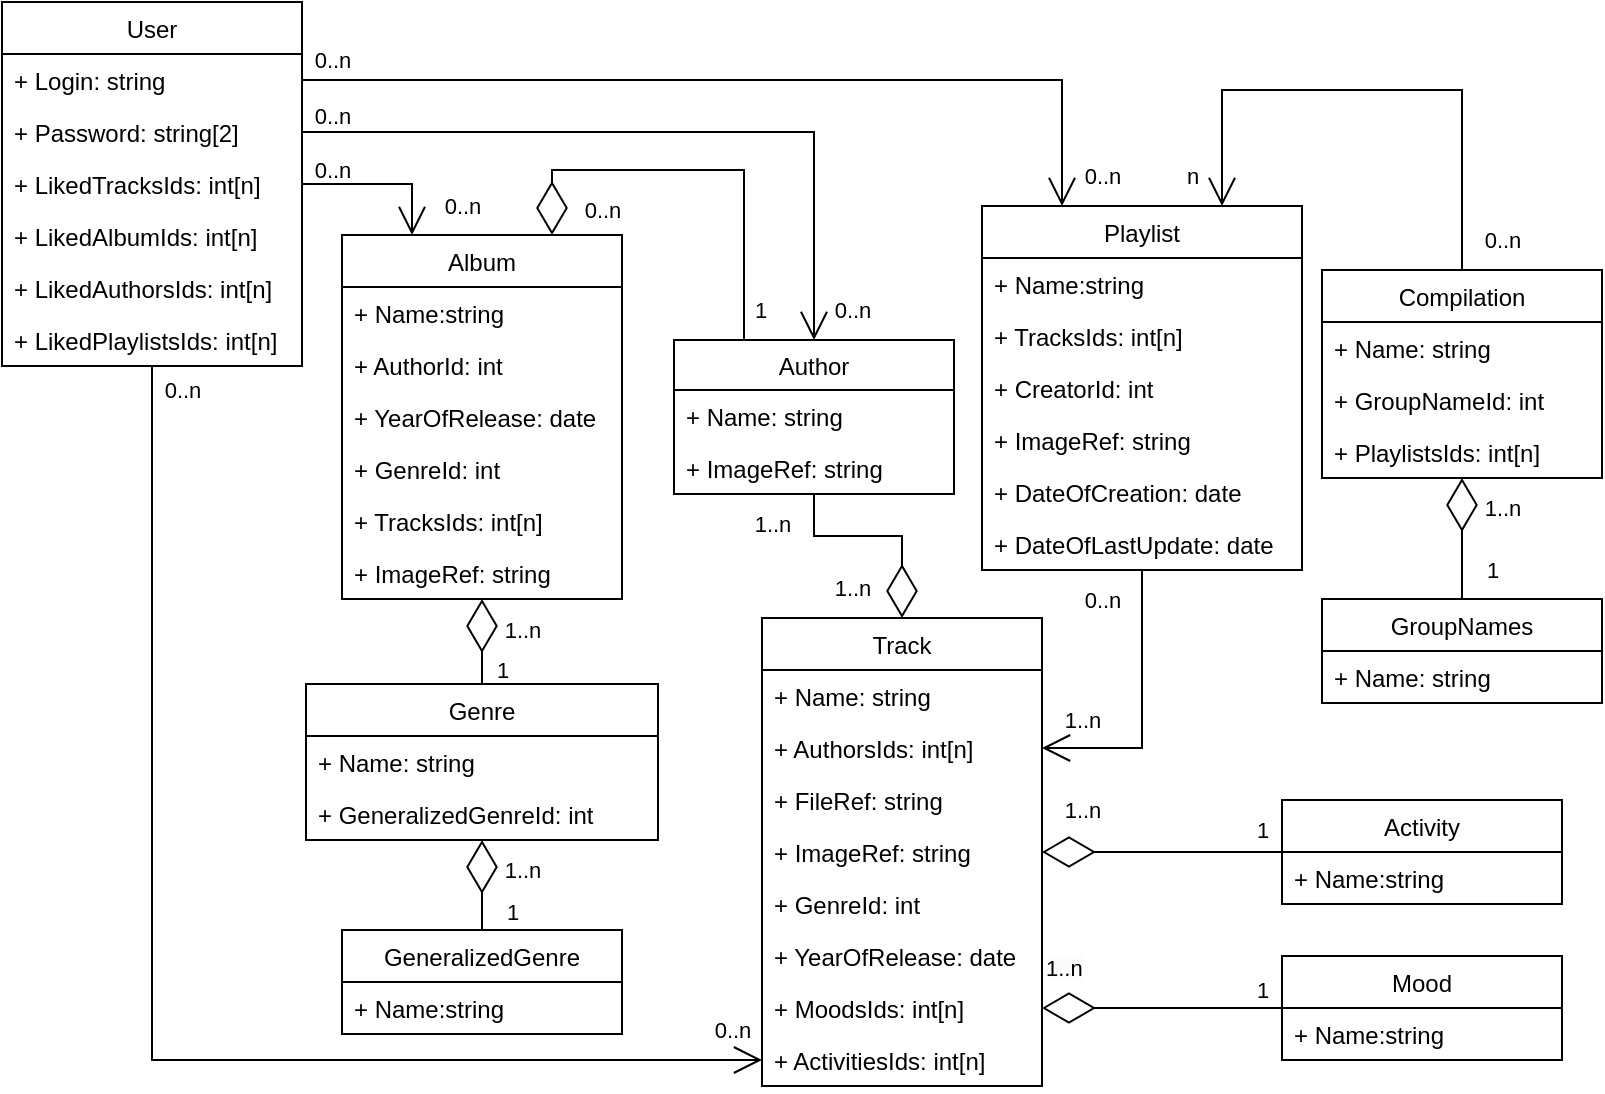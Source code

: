 <mxfile version="20.8.20" type="device"><diagram id="C5RBs43oDa-KdzZeNtuy" name="Page-1"><mxGraphModel dx="961" dy="544" grid="1" gridSize="10" guides="1" tooltips="1" connect="1" arrows="1" fold="1" page="1" pageScale="1" pageWidth="827" pageHeight="1169" math="0" shadow="0"><root><mxCell id="WIyWlLk6GJQsqaUBKTNV-0"/><mxCell id="WIyWlLk6GJQsqaUBKTNV-1" parent="WIyWlLk6GJQsqaUBKTNV-0"/><mxCell id="81Pw0RJ4o3odB0988i4h-86" style="edgeStyle=orthogonalEdgeStyle;shape=connector;rounded=0;orthogonalLoop=1;jettySize=auto;html=1;labelBackgroundColor=default;strokeColor=default;fontFamily=Helvetica;fontSize=11;fontColor=default;endArrow=open;endFill=1;endSize=12;entryX=0;entryY=0.5;entryDx=0;entryDy=0;" edge="1" parent="WIyWlLk6GJQsqaUBKTNV-1" source="81Pw0RJ4o3odB0988i4h-0" target="81Pw0RJ4o3odB0988i4h-45"><mxGeometry relative="1" as="geometry"/></mxCell><mxCell id="81Pw0RJ4o3odB0988i4h-0" value="User" style="swimlane;fontStyle=0;childLayout=stackLayout;horizontal=1;startSize=26;fillColor=none;horizontalStack=0;resizeParent=1;resizeParentMax=0;resizeLast=0;collapsible=1;marginBottom=0;" vertex="1" parent="WIyWlLk6GJQsqaUBKTNV-1"><mxGeometry x="20" y="16" width="150" height="182" as="geometry"/></mxCell><mxCell id="81Pw0RJ4o3odB0988i4h-1" value="+ Login: string    " style="text;strokeColor=none;fillColor=none;align=left;verticalAlign=top;spacingLeft=4;spacingRight=4;overflow=hidden;rotatable=0;points=[[0,0.5],[1,0.5]];portConstraint=eastwest;" vertex="1" parent="81Pw0RJ4o3odB0988i4h-0"><mxGeometry y="26" width="150" height="26" as="geometry"/></mxCell><mxCell id="81Pw0RJ4o3odB0988i4h-2" value="+ Password: string[2]" style="text;strokeColor=none;fillColor=none;align=left;verticalAlign=top;spacingLeft=4;spacingRight=4;overflow=hidden;rotatable=0;points=[[0,0.5],[1,0.5]];portConstraint=eastwest;" vertex="1" parent="81Pw0RJ4o3odB0988i4h-0"><mxGeometry y="52" width="150" height="26" as="geometry"/></mxCell><mxCell id="81Pw0RJ4o3odB0988i4h-50" value="+ LikedTracksIds: int[n]" style="text;strokeColor=none;fillColor=none;align=left;verticalAlign=top;spacingLeft=4;spacingRight=4;overflow=hidden;rotatable=0;points=[[0,0.5],[1,0.5]];portConstraint=eastwest;" vertex="1" parent="81Pw0RJ4o3odB0988i4h-0"><mxGeometry y="78" width="150" height="26" as="geometry"/></mxCell><mxCell id="81Pw0RJ4o3odB0988i4h-51" value="+ LikedAlbumIds: int[n]" style="text;strokeColor=none;fillColor=none;align=left;verticalAlign=top;spacingLeft=4;spacingRight=4;overflow=hidden;rotatable=0;points=[[0,0.5],[1,0.5]];portConstraint=eastwest;" vertex="1" parent="81Pw0RJ4o3odB0988i4h-0"><mxGeometry y="104" width="150" height="26" as="geometry"/></mxCell><mxCell id="81Pw0RJ4o3odB0988i4h-52" value="+ LikedAuthorsIds: int[n]" style="text;strokeColor=none;fillColor=none;align=left;verticalAlign=top;spacingLeft=4;spacingRight=4;overflow=hidden;rotatable=0;points=[[0,0.5],[1,0.5]];portConstraint=eastwest;" vertex="1" parent="81Pw0RJ4o3odB0988i4h-0"><mxGeometry y="130" width="150" height="26" as="geometry"/></mxCell><mxCell id="81Pw0RJ4o3odB0988i4h-53" value="+ LikedPlaylistsIds: int[n]" style="text;strokeColor=none;fillColor=none;align=left;verticalAlign=top;spacingLeft=4;spacingRight=4;overflow=hidden;rotatable=0;points=[[0,0.5],[1,0.5]];portConstraint=eastwest;" vertex="1" parent="81Pw0RJ4o3odB0988i4h-0"><mxGeometry y="156" width="150" height="26" as="geometry"/></mxCell><mxCell id="81Pw0RJ4o3odB0988i4h-4" value="Track" style="swimlane;fontStyle=0;childLayout=stackLayout;horizontal=1;startSize=26;fillColor=none;horizontalStack=0;resizeParent=1;resizeParentMax=0;resizeLast=0;collapsible=1;marginBottom=0;" vertex="1" parent="WIyWlLk6GJQsqaUBKTNV-1"><mxGeometry x="400" y="324" width="140" height="234" as="geometry"/></mxCell><mxCell id="81Pw0RJ4o3odB0988i4h-5" value="+ Name: string" style="text;strokeColor=none;fillColor=none;align=left;verticalAlign=top;spacingLeft=4;spacingRight=4;overflow=hidden;rotatable=0;points=[[0,0.5],[1,0.5]];portConstraint=eastwest;" vertex="1" parent="81Pw0RJ4o3odB0988i4h-4"><mxGeometry y="26" width="140" height="26" as="geometry"/></mxCell><mxCell id="81Pw0RJ4o3odB0988i4h-6" value="+ AuthorsIds: int[n] " style="text;strokeColor=none;fillColor=none;align=left;verticalAlign=top;spacingLeft=4;spacingRight=4;overflow=hidden;rotatable=0;points=[[0,0.5],[1,0.5]];portConstraint=eastwest;" vertex="1" parent="81Pw0RJ4o3odB0988i4h-4"><mxGeometry y="52" width="140" height="26" as="geometry"/></mxCell><mxCell id="81Pw0RJ4o3odB0988i4h-7" value="+ FileRef: string" style="text;strokeColor=none;fillColor=none;align=left;verticalAlign=top;spacingLeft=4;spacingRight=4;overflow=hidden;rotatable=0;points=[[0,0.5],[1,0.5]];portConstraint=eastwest;" vertex="1" parent="81Pw0RJ4o3odB0988i4h-4"><mxGeometry y="78" width="140" height="26" as="geometry"/></mxCell><mxCell id="81Pw0RJ4o3odB0988i4h-58" value="+ ImageRef: string" style="text;strokeColor=none;fillColor=none;align=left;verticalAlign=top;spacingLeft=4;spacingRight=4;overflow=hidden;rotatable=0;points=[[0,0.5],[1,0.5]];portConstraint=eastwest;" vertex="1" parent="81Pw0RJ4o3odB0988i4h-4"><mxGeometry y="104" width="140" height="26" as="geometry"/></mxCell><mxCell id="81Pw0RJ4o3odB0988i4h-28" value="+ GenreId: int" style="text;strokeColor=none;fillColor=none;align=left;verticalAlign=top;spacingLeft=4;spacingRight=4;overflow=hidden;rotatable=0;points=[[0,0.5],[1,0.5]];portConstraint=eastwest;" vertex="1" parent="81Pw0RJ4o3odB0988i4h-4"><mxGeometry y="130" width="140" height="26" as="geometry"/></mxCell><mxCell id="81Pw0RJ4o3odB0988i4h-29" value="+ YearOfRelease: date" style="text;strokeColor=none;fillColor=none;align=left;verticalAlign=top;spacingLeft=4;spacingRight=4;overflow=hidden;rotatable=0;points=[[0,0.5],[1,0.5]];portConstraint=eastwest;" vertex="1" parent="81Pw0RJ4o3odB0988i4h-4"><mxGeometry y="156" width="140" height="26" as="geometry"/></mxCell><mxCell id="81Pw0RJ4o3odB0988i4h-44" value="+ MoodsIds: int[n]" style="text;strokeColor=none;fillColor=none;align=left;verticalAlign=top;spacingLeft=4;spacingRight=4;overflow=hidden;rotatable=0;points=[[0,0.5],[1,0.5]];portConstraint=eastwest;" vertex="1" parent="81Pw0RJ4o3odB0988i4h-4"><mxGeometry y="182" width="140" height="26" as="geometry"/></mxCell><mxCell id="81Pw0RJ4o3odB0988i4h-45" value="+ ActivitiesIds: int[n]" style="text;strokeColor=none;fillColor=none;align=left;verticalAlign=top;spacingLeft=4;spacingRight=4;overflow=hidden;rotatable=0;points=[[0,0.5],[1,0.5]];portConstraint=eastwest;" vertex="1" parent="81Pw0RJ4o3odB0988i4h-4"><mxGeometry y="208" width="140" height="26" as="geometry"/></mxCell><mxCell id="81Pw0RJ4o3odB0988i4h-92" style="edgeStyle=orthogonalEdgeStyle;shape=connector;rounded=0;orthogonalLoop=1;jettySize=auto;html=1;entryX=1;entryY=0.5;entryDx=0;entryDy=0;labelBackgroundColor=default;strokeColor=default;fontFamily=Helvetica;fontSize=11;fontColor=default;endArrow=open;endFill=1;endSize=12;" edge="1" parent="WIyWlLk6GJQsqaUBKTNV-1" source="81Pw0RJ4o3odB0988i4h-8" target="81Pw0RJ4o3odB0988i4h-6"><mxGeometry relative="1" as="geometry"/></mxCell><mxCell id="81Pw0RJ4o3odB0988i4h-8" value="Playlist" style="swimlane;fontStyle=0;childLayout=stackLayout;horizontal=1;startSize=26;fillColor=none;horizontalStack=0;resizeParent=1;resizeParentMax=0;resizeLast=0;collapsible=1;marginBottom=0;" vertex="1" parent="WIyWlLk6GJQsqaUBKTNV-1"><mxGeometry x="510" y="118" width="160" height="182" as="geometry"/></mxCell><mxCell id="81Pw0RJ4o3odB0988i4h-9" value="+ Name:string" style="text;strokeColor=none;fillColor=none;align=left;verticalAlign=top;spacingLeft=4;spacingRight=4;overflow=hidden;rotatable=0;points=[[0,0.5],[1,0.5]];portConstraint=eastwest;" vertex="1" parent="81Pw0RJ4o3odB0988i4h-8"><mxGeometry y="26" width="160" height="26" as="geometry"/></mxCell><mxCell id="81Pw0RJ4o3odB0988i4h-13" value="+ TracksIds: int[n]" style="text;strokeColor=none;fillColor=none;align=left;verticalAlign=top;spacingLeft=4;spacingRight=4;overflow=hidden;rotatable=0;points=[[0,0.5],[1,0.5]];portConstraint=eastwest;" vertex="1" parent="81Pw0RJ4o3odB0988i4h-8"><mxGeometry y="52" width="160" height="26" as="geometry"/></mxCell><mxCell id="81Pw0RJ4o3odB0988i4h-10" value="+ CreatorId: int" style="text;strokeColor=none;fillColor=none;align=left;verticalAlign=top;spacingLeft=4;spacingRight=4;overflow=hidden;rotatable=0;points=[[0,0.5],[1,0.5]];portConstraint=eastwest;" vertex="1" parent="81Pw0RJ4o3odB0988i4h-8"><mxGeometry y="78" width="160" height="26" as="geometry"/></mxCell><mxCell id="81Pw0RJ4o3odB0988i4h-14" value="+ ImageRef: string" style="text;strokeColor=none;fillColor=none;align=left;verticalAlign=top;spacingLeft=4;spacingRight=4;overflow=hidden;rotatable=0;points=[[0,0.5],[1,0.5]];portConstraint=eastwest;" vertex="1" parent="81Pw0RJ4o3odB0988i4h-8"><mxGeometry y="104" width="160" height="26" as="geometry"/></mxCell><mxCell id="81Pw0RJ4o3odB0988i4h-11" value="+ DateOfCreation: date" style="text;strokeColor=none;fillColor=none;align=left;verticalAlign=top;spacingLeft=4;spacingRight=4;overflow=hidden;rotatable=0;points=[[0,0.5],[1,0.5]];portConstraint=eastwest;" vertex="1" parent="81Pw0RJ4o3odB0988i4h-8"><mxGeometry y="130" width="160" height="26" as="geometry"/></mxCell><mxCell id="81Pw0RJ4o3odB0988i4h-12" value="+ DateOfLastUpdate: date" style="text;strokeColor=none;fillColor=none;align=left;verticalAlign=top;spacingLeft=4;spacingRight=4;overflow=hidden;rotatable=0;points=[[0,0.5],[1,0.5]];portConstraint=eastwest;" vertex="1" parent="81Pw0RJ4o3odB0988i4h-8"><mxGeometry y="156" width="160" height="26" as="geometry"/></mxCell><mxCell id="81Pw0RJ4o3odB0988i4h-15" value="Album" style="swimlane;fontStyle=0;childLayout=stackLayout;horizontal=1;startSize=26;fillColor=none;horizontalStack=0;resizeParent=1;resizeParentMax=0;resizeLast=0;collapsible=1;marginBottom=0;" vertex="1" parent="WIyWlLk6GJQsqaUBKTNV-1"><mxGeometry x="190" y="132.5" width="140" height="182" as="geometry"/></mxCell><mxCell id="81Pw0RJ4o3odB0988i4h-16" value="+ Name:string" style="text;strokeColor=none;fillColor=none;align=left;verticalAlign=top;spacingLeft=4;spacingRight=4;overflow=hidden;rotatable=0;points=[[0,0.5],[1,0.5]];portConstraint=eastwest;" vertex="1" parent="81Pw0RJ4o3odB0988i4h-15"><mxGeometry y="26" width="140" height="26" as="geometry"/></mxCell><mxCell id="81Pw0RJ4o3odB0988i4h-17" value="+ AuthorId: int" style="text;strokeColor=none;fillColor=none;align=left;verticalAlign=top;spacingLeft=4;spacingRight=4;overflow=hidden;rotatable=0;points=[[0,0.5],[1,0.5]];portConstraint=eastwest;" vertex="1" parent="81Pw0RJ4o3odB0988i4h-15"><mxGeometry y="52" width="140" height="26" as="geometry"/></mxCell><mxCell id="81Pw0RJ4o3odB0988i4h-18" value="+ YearOfRelease: date" style="text;strokeColor=none;fillColor=none;align=left;verticalAlign=top;spacingLeft=4;spacingRight=4;overflow=hidden;rotatable=0;points=[[0,0.5],[1,0.5]];portConstraint=eastwest;" vertex="1" parent="81Pw0RJ4o3odB0988i4h-15"><mxGeometry y="78" width="140" height="26" as="geometry"/></mxCell><mxCell id="81Pw0RJ4o3odB0988i4h-20" value="+ GenreId: int" style="text;strokeColor=none;fillColor=none;align=left;verticalAlign=top;spacingLeft=4;spacingRight=4;overflow=hidden;rotatable=0;points=[[0,0.5],[1,0.5]];portConstraint=eastwest;" vertex="1" parent="81Pw0RJ4o3odB0988i4h-15"><mxGeometry y="104" width="140" height="26" as="geometry"/></mxCell><mxCell id="81Pw0RJ4o3odB0988i4h-35" value="+ TracksIds: int[n]" style="text;strokeColor=none;fillColor=none;align=left;verticalAlign=top;spacingLeft=4;spacingRight=4;overflow=hidden;rotatable=0;points=[[0,0.5],[1,0.5]];portConstraint=eastwest;" vertex="1" parent="81Pw0RJ4o3odB0988i4h-15"><mxGeometry y="130" width="140" height="26" as="geometry"/></mxCell><mxCell id="81Pw0RJ4o3odB0988i4h-59" value="+ ImageRef: string" style="text;strokeColor=none;fillColor=none;align=left;verticalAlign=top;spacingLeft=4;spacingRight=4;overflow=hidden;rotatable=0;points=[[0,0.5],[1,0.5]];portConstraint=eastwest;" vertex="1" parent="81Pw0RJ4o3odB0988i4h-15"><mxGeometry y="156" width="140" height="26" as="geometry"/></mxCell><mxCell id="81Pw0RJ4o3odB0988i4h-73" style="edgeStyle=orthogonalEdgeStyle;shape=connector;rounded=0;orthogonalLoop=1;jettySize=auto;html=1;exitX=0.5;exitY=0;exitDx=0;exitDy=0;entryX=0.5;entryY=1;entryDx=0;entryDy=0;labelBackgroundColor=default;strokeColor=default;fontFamily=Helvetica;fontSize=11;fontColor=default;endArrow=diamondThin;endFill=0;endSize=24;" edge="1" parent="WIyWlLk6GJQsqaUBKTNV-1" source="81Pw0RJ4o3odB0988i4h-21" target="81Pw0RJ4o3odB0988i4h-15"><mxGeometry relative="1" as="geometry"/></mxCell><mxCell id="81Pw0RJ4o3odB0988i4h-21" value="Genre" style="swimlane;fontStyle=0;childLayout=stackLayout;horizontal=1;startSize=26;fillColor=none;horizontalStack=0;resizeParent=1;resizeParentMax=0;resizeLast=0;collapsible=1;marginBottom=0;" vertex="1" parent="WIyWlLk6GJQsqaUBKTNV-1"><mxGeometry x="172" y="357" width="176" height="78" as="geometry"/></mxCell><mxCell id="81Pw0RJ4o3odB0988i4h-22" value="+ Name: string" style="text;strokeColor=none;fillColor=none;align=left;verticalAlign=top;spacingLeft=4;spacingRight=4;overflow=hidden;rotatable=0;points=[[0,0.5],[1,0.5]];portConstraint=eastwest;" vertex="1" parent="81Pw0RJ4o3odB0988i4h-21"><mxGeometry y="26" width="176" height="26" as="geometry"/></mxCell><mxCell id="81Pw0RJ4o3odB0988i4h-23" value="+ GeneralizedGenreId: int" style="text;strokeColor=none;fillColor=none;align=left;verticalAlign=top;spacingLeft=4;spacingRight=4;overflow=hidden;rotatable=0;points=[[0,0.5],[1,0.5]];portConstraint=eastwest;" vertex="1" parent="81Pw0RJ4o3odB0988i4h-21"><mxGeometry y="52" width="176" height="26" as="geometry"/></mxCell><mxCell id="81Pw0RJ4o3odB0988i4h-87" style="edgeStyle=orthogonalEdgeStyle;shape=connector;rounded=0;orthogonalLoop=1;jettySize=auto;html=1;exitX=0.5;exitY=0;exitDx=0;exitDy=0;entryX=0.75;entryY=0;entryDx=0;entryDy=0;labelBackgroundColor=default;strokeColor=default;fontFamily=Helvetica;fontSize=11;fontColor=default;endArrow=open;endFill=1;endSize=12;" edge="1" parent="WIyWlLk6GJQsqaUBKTNV-1" source="81Pw0RJ4o3odB0988i4h-31" target="81Pw0RJ4o3odB0988i4h-8"><mxGeometry relative="1" as="geometry"><Array as="points"><mxPoint x="750" y="60"/><mxPoint x="630" y="60"/></Array></mxGeometry></mxCell><mxCell id="81Pw0RJ4o3odB0988i4h-31" value="Compilation" style="swimlane;fontStyle=0;childLayout=stackLayout;horizontal=1;startSize=26;fillColor=none;horizontalStack=0;resizeParent=1;resizeParentMax=0;resizeLast=0;collapsible=1;marginBottom=0;" vertex="1" parent="WIyWlLk6GJQsqaUBKTNV-1"><mxGeometry x="680" y="150" width="140" height="104" as="geometry"/></mxCell><mxCell id="81Pw0RJ4o3odB0988i4h-32" value="+ Name: string" style="text;strokeColor=none;fillColor=none;align=left;verticalAlign=top;spacingLeft=4;spacingRight=4;overflow=hidden;rotatable=0;points=[[0,0.5],[1,0.5]];portConstraint=eastwest;" vertex="1" parent="81Pw0RJ4o3odB0988i4h-31"><mxGeometry y="26" width="140" height="26" as="geometry"/></mxCell><mxCell id="81Pw0RJ4o3odB0988i4h-33" value="+ GroupNameId: int" style="text;strokeColor=none;fillColor=none;align=left;verticalAlign=top;spacingLeft=4;spacingRight=4;overflow=hidden;rotatable=0;points=[[0,0.5],[1,0.5]];portConstraint=eastwest;" vertex="1" parent="81Pw0RJ4o3odB0988i4h-31"><mxGeometry y="52" width="140" height="26" as="geometry"/></mxCell><mxCell id="81Pw0RJ4o3odB0988i4h-34" value="+ PlaylistsIds: int[n]" style="text;strokeColor=none;fillColor=none;align=left;verticalAlign=top;spacingLeft=4;spacingRight=4;overflow=hidden;rotatable=0;points=[[0,0.5],[1,0.5]];portConstraint=eastwest;" vertex="1" parent="81Pw0RJ4o3odB0988i4h-31"><mxGeometry y="78" width="140" height="26" as="geometry"/></mxCell><mxCell id="81Pw0RJ4o3odB0988i4h-76" style="edgeStyle=orthogonalEdgeStyle;shape=connector;rounded=0;orthogonalLoop=1;jettySize=auto;html=1;exitX=0.5;exitY=0;exitDx=0;exitDy=0;labelBackgroundColor=default;strokeColor=default;fontFamily=Helvetica;fontSize=11;fontColor=default;endArrow=diamondThin;endFill=0;endSize=24;" edge="1" parent="WIyWlLk6GJQsqaUBKTNV-1" source="81Pw0RJ4o3odB0988i4h-36" target="81Pw0RJ4o3odB0988i4h-31"><mxGeometry relative="1" as="geometry"/></mxCell><mxCell id="81Pw0RJ4o3odB0988i4h-36" value="GroupNames" style="swimlane;fontStyle=0;childLayout=stackLayout;horizontal=1;startSize=26;fillColor=none;horizontalStack=0;resizeParent=1;resizeParentMax=0;resizeLast=0;collapsible=1;marginBottom=0;" vertex="1" parent="WIyWlLk6GJQsqaUBKTNV-1"><mxGeometry x="680" y="314.5" width="140" height="52" as="geometry"/></mxCell><mxCell id="81Pw0RJ4o3odB0988i4h-37" value="+ Name: string" style="text;strokeColor=none;fillColor=none;align=left;verticalAlign=top;spacingLeft=4;spacingRight=4;overflow=hidden;rotatable=0;points=[[0,0.5],[1,0.5]];portConstraint=eastwest;" vertex="1" parent="81Pw0RJ4o3odB0988i4h-36"><mxGeometry y="26" width="140" height="26" as="geometry"/></mxCell><mxCell id="81Pw0RJ4o3odB0988i4h-75" style="edgeStyle=orthogonalEdgeStyle;shape=connector;rounded=0;orthogonalLoop=1;jettySize=auto;html=1;exitX=0.5;exitY=0;exitDx=0;exitDy=0;labelBackgroundColor=default;strokeColor=default;fontFamily=Helvetica;fontSize=11;fontColor=default;endArrow=diamondThin;endFill=0;endSize=24;" edge="1" parent="WIyWlLk6GJQsqaUBKTNV-1" source="81Pw0RJ4o3odB0988i4h-40" target="81Pw0RJ4o3odB0988i4h-21"><mxGeometry relative="1" as="geometry"/></mxCell><mxCell id="81Pw0RJ4o3odB0988i4h-40" value="GeneralizedGenre" style="swimlane;fontStyle=0;childLayout=stackLayout;horizontal=1;startSize=26;fillColor=none;horizontalStack=0;resizeParent=1;resizeParentMax=0;resizeLast=0;collapsible=1;marginBottom=0;" vertex="1" parent="WIyWlLk6GJQsqaUBKTNV-1"><mxGeometry x="190" y="480" width="140" height="52" as="geometry"/></mxCell><mxCell id="81Pw0RJ4o3odB0988i4h-41" value="+ Name:string" style="text;strokeColor=none;fillColor=none;align=left;verticalAlign=top;spacingLeft=4;spacingRight=4;overflow=hidden;rotatable=0;points=[[0,0.5],[1,0.5]];portConstraint=eastwest;" vertex="1" parent="81Pw0RJ4o3odB0988i4h-40"><mxGeometry y="26" width="140" height="26" as="geometry"/></mxCell><mxCell id="81Pw0RJ4o3odB0988i4h-90" style="edgeStyle=orthogonalEdgeStyle;shape=connector;rounded=0;orthogonalLoop=1;jettySize=auto;html=1;entryX=1;entryY=0.5;entryDx=0;entryDy=0;labelBackgroundColor=default;strokeColor=default;fontFamily=Helvetica;fontSize=11;fontColor=default;endArrow=diamondThin;endFill=0;endSize=24;" edge="1" parent="WIyWlLk6GJQsqaUBKTNV-1" source="81Pw0RJ4o3odB0988i4h-46" target="81Pw0RJ4o3odB0988i4h-44"><mxGeometry relative="1" as="geometry"/></mxCell><mxCell id="81Pw0RJ4o3odB0988i4h-46" value="Mood" style="swimlane;fontStyle=0;childLayout=stackLayout;horizontal=1;startSize=26;fillColor=none;horizontalStack=0;resizeParent=1;resizeParentMax=0;resizeLast=0;collapsible=1;marginBottom=0;" vertex="1" parent="WIyWlLk6GJQsqaUBKTNV-1"><mxGeometry x="660" y="493" width="140" height="52" as="geometry"/></mxCell><mxCell id="81Pw0RJ4o3odB0988i4h-47" value="+ Name:string" style="text;strokeColor=none;fillColor=none;align=left;verticalAlign=top;spacingLeft=4;spacingRight=4;overflow=hidden;rotatable=0;points=[[0,0.5],[1,0.5]];portConstraint=eastwest;" vertex="1" parent="81Pw0RJ4o3odB0988i4h-46"><mxGeometry y="26" width="140" height="26" as="geometry"/></mxCell><mxCell id="81Pw0RJ4o3odB0988i4h-89" style="edgeStyle=orthogonalEdgeStyle;shape=connector;rounded=0;orthogonalLoop=1;jettySize=auto;html=1;entryX=1;entryY=0.5;entryDx=0;entryDy=0;labelBackgroundColor=default;strokeColor=default;fontFamily=Helvetica;fontSize=11;fontColor=default;endArrow=diamondThin;endFill=0;endSize=24;" edge="1" parent="WIyWlLk6GJQsqaUBKTNV-1" source="81Pw0RJ4o3odB0988i4h-48" target="81Pw0RJ4o3odB0988i4h-58"><mxGeometry relative="1" as="geometry"/></mxCell><mxCell id="81Pw0RJ4o3odB0988i4h-48" value="Activity" style="swimlane;fontStyle=0;childLayout=stackLayout;horizontal=1;startSize=26;fillColor=none;horizontalStack=0;resizeParent=1;resizeParentMax=0;resizeLast=0;collapsible=1;marginBottom=0;" vertex="1" parent="WIyWlLk6GJQsqaUBKTNV-1"><mxGeometry x="660" y="415" width="140" height="52" as="geometry"/></mxCell><mxCell id="81Pw0RJ4o3odB0988i4h-49" value="+ Name:string" style="text;strokeColor=none;fillColor=none;align=left;verticalAlign=top;spacingLeft=4;spacingRight=4;overflow=hidden;rotatable=0;points=[[0,0.5],[1,0.5]];portConstraint=eastwest;" vertex="1" parent="81Pw0RJ4o3odB0988i4h-48"><mxGeometry y="26" width="140" height="26" as="geometry"/></mxCell><mxCell id="81Pw0RJ4o3odB0988i4h-77" style="edgeStyle=orthogonalEdgeStyle;shape=connector;rounded=0;orthogonalLoop=1;jettySize=auto;html=1;labelBackgroundColor=default;strokeColor=default;fontFamily=Helvetica;fontSize=11;fontColor=default;endArrow=diamondThin;endFill=0;endSize=24;" edge="1" parent="WIyWlLk6GJQsqaUBKTNV-1" source="81Pw0RJ4o3odB0988i4h-54" target="81Pw0RJ4o3odB0988i4h-4"><mxGeometry relative="1" as="geometry"/></mxCell><mxCell id="81Pw0RJ4o3odB0988i4h-79" style="edgeStyle=orthogonalEdgeStyle;shape=connector;rounded=0;orthogonalLoop=1;jettySize=auto;html=1;exitX=0.25;exitY=0;exitDx=0;exitDy=0;entryX=0.75;entryY=0;entryDx=0;entryDy=0;labelBackgroundColor=default;strokeColor=default;fontFamily=Helvetica;fontSize=11;fontColor=default;endArrow=diamondThin;endFill=0;endSize=24;" edge="1" parent="WIyWlLk6GJQsqaUBKTNV-1" source="81Pw0RJ4o3odB0988i4h-54" target="81Pw0RJ4o3odB0988i4h-15"><mxGeometry relative="1" as="geometry"><Array as="points"><mxPoint x="391" y="100"/><mxPoint x="295" y="100"/></Array></mxGeometry></mxCell><mxCell id="81Pw0RJ4o3odB0988i4h-54" value="Author" style="swimlane;fontStyle=0;childLayout=stackLayout;horizontal=1;startSize=25;fillColor=none;horizontalStack=0;resizeParent=1;resizeParentMax=0;resizeLast=0;collapsible=1;marginBottom=0;" vertex="1" parent="WIyWlLk6GJQsqaUBKTNV-1"><mxGeometry x="356" y="185" width="140" height="77" as="geometry"/></mxCell><mxCell id="81Pw0RJ4o3odB0988i4h-55" value="+ Name: string" style="text;strokeColor=none;fillColor=none;align=left;verticalAlign=top;spacingLeft=4;spacingRight=4;overflow=hidden;rotatable=0;points=[[0,0.5],[1,0.5]];portConstraint=eastwest;" vertex="1" parent="81Pw0RJ4o3odB0988i4h-54"><mxGeometry y="25" width="140" height="26" as="geometry"/></mxCell><mxCell id="81Pw0RJ4o3odB0988i4h-56" value="+ ImageRef: string" style="text;strokeColor=none;fillColor=none;align=left;verticalAlign=top;spacingLeft=4;spacingRight=4;overflow=hidden;rotatable=0;points=[[0,0.5],[1,0.5]];portConstraint=eastwest;" vertex="1" parent="81Pw0RJ4o3odB0988i4h-54"><mxGeometry y="51" width="140" height="26" as="geometry"/></mxCell><mxCell id="81Pw0RJ4o3odB0988i4h-82" value="" style="endArrow=open;endFill=1;endSize=12;html=1;rounded=0;labelBackgroundColor=default;strokeColor=default;fontFamily=Helvetica;fontSize=11;fontColor=default;shape=connector;exitX=1;exitY=0.5;exitDx=0;exitDy=0;entryX=0.25;entryY=0;entryDx=0;entryDy=0;edgeStyle=orthogonalEdgeStyle;" edge="1" parent="WIyWlLk6GJQsqaUBKTNV-1" source="81Pw0RJ4o3odB0988i4h-1" target="81Pw0RJ4o3odB0988i4h-8"><mxGeometry width="160" relative="1" as="geometry"><mxPoint x="280" y="20" as="sourcePoint"/><mxPoint x="440" y="20" as="targetPoint"/></mxGeometry></mxCell><mxCell id="81Pw0RJ4o3odB0988i4h-83" style="edgeStyle=orthogonalEdgeStyle;shape=connector;rounded=0;orthogonalLoop=1;jettySize=auto;html=1;exitX=1;exitY=0.5;exitDx=0;exitDy=0;entryX=0.25;entryY=0;entryDx=0;entryDy=0;labelBackgroundColor=default;strokeColor=default;fontFamily=Helvetica;fontSize=11;fontColor=default;endArrow=open;endFill=1;endSize=12;" edge="1" parent="WIyWlLk6GJQsqaUBKTNV-1" source="81Pw0RJ4o3odB0988i4h-50" target="81Pw0RJ4o3odB0988i4h-15"><mxGeometry relative="1" as="geometry"><Array as="points"><mxPoint x="225" y="107"/></Array></mxGeometry></mxCell><mxCell id="81Pw0RJ4o3odB0988i4h-85" style="edgeStyle=orthogonalEdgeStyle;shape=connector;rounded=0;orthogonalLoop=1;jettySize=auto;html=1;exitX=1;exitY=0.5;exitDx=0;exitDy=0;labelBackgroundColor=default;strokeColor=default;fontFamily=Helvetica;fontSize=11;fontColor=default;endArrow=open;endFill=1;endSize=12;" edge="1" parent="WIyWlLk6GJQsqaUBKTNV-1" source="81Pw0RJ4o3odB0988i4h-2" target="81Pw0RJ4o3odB0988i4h-54"><mxGeometry relative="1" as="geometry"/></mxCell><mxCell id="81Pw0RJ4o3odB0988i4h-93" value="0..n" style="text;html=1;align=center;verticalAlign=middle;resizable=0;points=[];autosize=1;strokeColor=none;fillColor=none;fontSize=11;fontFamily=Helvetica;fontColor=default;" vertex="1" parent="WIyWlLk6GJQsqaUBKTNV-1"><mxGeometry x="165" y="30" width="40" height="30" as="geometry"/></mxCell><mxCell id="81Pw0RJ4o3odB0988i4h-94" value="0..n" style="text;html=1;align=center;verticalAlign=middle;resizable=0;points=[];autosize=1;strokeColor=none;fillColor=none;fontSize=11;fontFamily=Helvetica;fontColor=default;" vertex="1" parent="WIyWlLk6GJQsqaUBKTNV-1"><mxGeometry x="550" y="88" width="40" height="30" as="geometry"/></mxCell><mxCell id="81Pw0RJ4o3odB0988i4h-95" value="0..n" style="text;html=1;align=center;verticalAlign=middle;resizable=0;points=[];autosize=1;strokeColor=none;fillColor=none;fontSize=11;fontFamily=Helvetica;fontColor=default;" vertex="1" parent="WIyWlLk6GJQsqaUBKTNV-1"><mxGeometry x="165" y="58" width="40" height="30" as="geometry"/></mxCell><mxCell id="81Pw0RJ4o3odB0988i4h-96" value="0..n" style="text;html=1;align=center;verticalAlign=middle;resizable=0;points=[];autosize=1;strokeColor=none;fillColor=none;fontSize=11;fontFamily=Helvetica;fontColor=default;" vertex="1" parent="WIyWlLk6GJQsqaUBKTNV-1"><mxGeometry x="425" y="155" width="40" height="30" as="geometry"/></mxCell><mxCell id="81Pw0RJ4o3odB0988i4h-97" value="0..n" style="text;html=1;align=center;verticalAlign=middle;resizable=0;points=[];autosize=1;strokeColor=none;fillColor=none;fontSize=11;fontFamily=Helvetica;fontColor=default;" vertex="1" parent="WIyWlLk6GJQsqaUBKTNV-1"><mxGeometry x="165" y="85" width="40" height="30" as="geometry"/></mxCell><mxCell id="81Pw0RJ4o3odB0988i4h-98" value="0..n" style="text;html=1;align=center;verticalAlign=middle;resizable=0;points=[];autosize=1;strokeColor=none;fillColor=none;fontSize=11;fontFamily=Helvetica;fontColor=default;" vertex="1" parent="WIyWlLk6GJQsqaUBKTNV-1"><mxGeometry x="230" y="102.5" width="40" height="30" as="geometry"/></mxCell><mxCell id="81Pw0RJ4o3odB0988i4h-99" value="0..n" style="text;html=1;align=center;verticalAlign=middle;resizable=0;points=[];autosize=1;strokeColor=none;fillColor=none;fontSize=11;fontFamily=Helvetica;fontColor=default;" vertex="1" parent="WIyWlLk6GJQsqaUBKTNV-1"><mxGeometry x="90" y="195" width="40" height="30" as="geometry"/></mxCell><mxCell id="81Pw0RJ4o3odB0988i4h-100" value="0..n" style="text;html=1;align=center;verticalAlign=middle;resizable=0;points=[];autosize=1;strokeColor=none;fillColor=none;fontSize=11;fontFamily=Helvetica;fontColor=default;" vertex="1" parent="WIyWlLk6GJQsqaUBKTNV-1"><mxGeometry x="365" y="515" width="40" height="30" as="geometry"/></mxCell><mxCell id="81Pw0RJ4o3odB0988i4h-101" value="0..n" style="text;html=1;align=center;verticalAlign=middle;resizable=0;points=[];autosize=1;strokeColor=none;fillColor=none;fontSize=11;fontFamily=Helvetica;fontColor=default;" vertex="1" parent="WIyWlLk6GJQsqaUBKTNV-1"><mxGeometry x="300" y="105" width="40" height="30" as="geometry"/></mxCell><mxCell id="81Pw0RJ4o3odB0988i4h-102" value="1" style="text;html=1;align=center;verticalAlign=middle;resizable=0;points=[];autosize=1;strokeColor=none;fillColor=none;fontSize=11;fontFamily=Helvetica;fontColor=default;" vertex="1" parent="WIyWlLk6GJQsqaUBKTNV-1"><mxGeometry x="384" y="155" width="30" height="30" as="geometry"/></mxCell><mxCell id="81Pw0RJ4o3odB0988i4h-103" value="1..n" style="text;html=1;align=center;verticalAlign=middle;resizable=0;points=[];autosize=1;strokeColor=none;fillColor=none;fontSize=11;fontFamily=Helvetica;fontColor=default;" vertex="1" parent="WIyWlLk6GJQsqaUBKTNV-1"><mxGeometry x="425" y="294" width="40" height="30" as="geometry"/></mxCell><mxCell id="81Pw0RJ4o3odB0988i4h-104" value="1..n" style="text;html=1;align=center;verticalAlign=middle;resizable=0;points=[];autosize=1;strokeColor=none;fillColor=none;fontSize=11;fontFamily=Helvetica;fontColor=default;" vertex="1" parent="WIyWlLk6GJQsqaUBKTNV-1"><mxGeometry x="385" y="262" width="40" height="30" as="geometry"/></mxCell><mxCell id="81Pw0RJ4o3odB0988i4h-105" value="1..n" style="text;html=1;align=center;verticalAlign=middle;resizable=0;points=[];autosize=1;strokeColor=none;fillColor=none;fontSize=11;fontFamily=Helvetica;fontColor=default;" vertex="1" parent="WIyWlLk6GJQsqaUBKTNV-1"><mxGeometry x="540" y="360" width="40" height="30" as="geometry"/></mxCell><mxCell id="81Pw0RJ4o3odB0988i4h-106" value="0..n" style="text;html=1;align=center;verticalAlign=middle;resizable=0;points=[];autosize=1;strokeColor=none;fillColor=none;fontSize=11;fontFamily=Helvetica;fontColor=default;" vertex="1" parent="WIyWlLk6GJQsqaUBKTNV-1"><mxGeometry x="550" y="300" width="40" height="30" as="geometry"/></mxCell><mxCell id="81Pw0RJ4o3odB0988i4h-107" value="n" style="text;html=1;align=center;verticalAlign=middle;resizable=0;points=[];autosize=1;strokeColor=none;fillColor=none;fontSize=11;fontFamily=Helvetica;fontColor=default;" vertex="1" parent="WIyWlLk6GJQsqaUBKTNV-1"><mxGeometry x="600" y="88" width="30" height="30" as="geometry"/></mxCell><mxCell id="81Pw0RJ4o3odB0988i4h-108" value="0..n" style="text;html=1;align=center;verticalAlign=middle;resizable=0;points=[];autosize=1;strokeColor=none;fillColor=none;fontSize=11;fontFamily=Helvetica;fontColor=default;" vertex="1" parent="WIyWlLk6GJQsqaUBKTNV-1"><mxGeometry x="750" y="120" width="40" height="30" as="geometry"/></mxCell><mxCell id="81Pw0RJ4o3odB0988i4h-109" value="1..n" style="text;html=1;align=center;verticalAlign=middle;resizable=0;points=[];autosize=1;strokeColor=none;fillColor=none;fontSize=11;fontFamily=Helvetica;fontColor=default;" vertex="1" parent="WIyWlLk6GJQsqaUBKTNV-1"><mxGeometry x="750" y="254" width="40" height="30" as="geometry"/></mxCell><mxCell id="81Pw0RJ4o3odB0988i4h-110" value="1" style="text;html=1;align=center;verticalAlign=middle;resizable=0;points=[];autosize=1;strokeColor=none;fillColor=none;fontSize=11;fontFamily=Helvetica;fontColor=default;" vertex="1" parent="WIyWlLk6GJQsqaUBKTNV-1"><mxGeometry x="750" y="284.5" width="30" height="30" as="geometry"/></mxCell><mxCell id="81Pw0RJ4o3odB0988i4h-111" value="1" style="text;html=1;align=center;verticalAlign=middle;resizable=0;points=[];autosize=1;strokeColor=none;fillColor=none;fontSize=11;fontFamily=Helvetica;fontColor=default;" vertex="1" parent="WIyWlLk6GJQsqaUBKTNV-1"><mxGeometry x="635" y="415" width="30" height="30" as="geometry"/></mxCell><mxCell id="81Pw0RJ4o3odB0988i4h-112" value="1..n" style="text;html=1;align=center;verticalAlign=middle;resizable=0;points=[];autosize=1;strokeColor=none;fillColor=none;fontSize=11;fontFamily=Helvetica;fontColor=default;" vertex="1" parent="WIyWlLk6GJQsqaUBKTNV-1"><mxGeometry x="540" y="405" width="40" height="30" as="geometry"/></mxCell><mxCell id="81Pw0RJ4o3odB0988i4h-113" value="&lt;span style=&quot;color: rgb(0, 0, 0); font-family: Helvetica; font-size: 11px; font-style: normal; font-variant-ligatures: normal; font-variant-caps: normal; font-weight: 400; letter-spacing: normal; orphans: 2; text-align: center; text-indent: 0px; text-transform: none; widows: 2; word-spacing: 0px; -webkit-text-stroke-width: 0px; background-color: rgb(251, 251, 251); text-decoration-thickness: initial; text-decoration-style: initial; text-decoration-color: initial; float: none; display: inline !important;&quot;&gt;1..n&lt;/span&gt;" style="text;whiteSpace=wrap;html=1;fontSize=11;fontFamily=Helvetica;fontColor=default;" vertex="1" parent="WIyWlLk6GJQsqaUBKTNV-1"><mxGeometry x="540" y="486" width="30" height="24" as="geometry"/></mxCell><mxCell id="81Pw0RJ4o3odB0988i4h-114" value="1" style="text;html=1;align=center;verticalAlign=middle;resizable=0;points=[];autosize=1;strokeColor=none;fillColor=none;fontSize=11;fontFamily=Helvetica;fontColor=default;" vertex="1" parent="WIyWlLk6GJQsqaUBKTNV-1"><mxGeometry x="635" y="495" width="30" height="30" as="geometry"/></mxCell><mxCell id="81Pw0RJ4o3odB0988i4h-115" value="1" style="text;html=1;align=center;verticalAlign=middle;resizable=0;points=[];autosize=1;strokeColor=none;fillColor=none;fontSize=11;fontFamily=Helvetica;fontColor=default;" vertex="1" parent="WIyWlLk6GJQsqaUBKTNV-1"><mxGeometry x="255" y="335" width="30" height="30" as="geometry"/></mxCell><mxCell id="81Pw0RJ4o3odB0988i4h-116" value="1..n" style="text;html=1;align=center;verticalAlign=middle;resizable=0;points=[];autosize=1;strokeColor=none;fillColor=none;fontSize=11;fontFamily=Helvetica;fontColor=default;" vertex="1" parent="WIyWlLk6GJQsqaUBKTNV-1"><mxGeometry x="260" y="314.5" width="40" height="30" as="geometry"/></mxCell><mxCell id="81Pw0RJ4o3odB0988i4h-117" value="1..n" style="text;html=1;align=center;verticalAlign=middle;resizable=0;points=[];autosize=1;strokeColor=none;fillColor=none;fontSize=11;fontFamily=Helvetica;fontColor=default;" vertex="1" parent="WIyWlLk6GJQsqaUBKTNV-1"><mxGeometry x="260" y="435" width="40" height="30" as="geometry"/></mxCell><mxCell id="81Pw0RJ4o3odB0988i4h-119" value="1" style="text;html=1;align=center;verticalAlign=middle;resizable=0;points=[];autosize=1;strokeColor=none;fillColor=none;fontSize=11;fontFamily=Helvetica;fontColor=default;" vertex="1" parent="WIyWlLk6GJQsqaUBKTNV-1"><mxGeometry x="260" y="456" width="30" height="30" as="geometry"/></mxCell></root></mxGraphModel></diagram></mxfile>